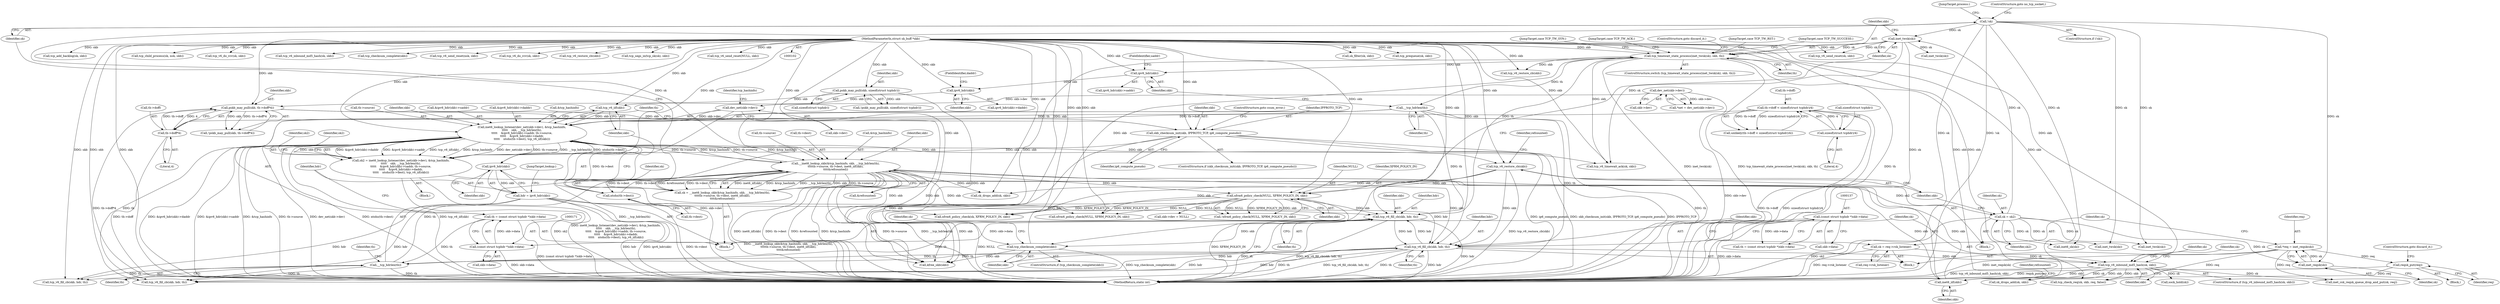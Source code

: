 digraph "0_linux_ac6e780070e30e4c35bd395acfe9191e6268bdd3_1@pointer" {
"1000240" [label="(Call,reqsk_put(req))"];
"1000218" [label="(Call,*req = inet_reqsk(sk))"];
"1000220" [label="(Call,inet_reqsk(sk))"];
"1000199" [label="(Call,!sk)"];
"1000180" [label="(Call,sk = __inet6_lookup_skb(&tcp_hashinfo, skb, __tcp_hdrlen(th),\n\t\t\t\tth->source, th->dest, inet6_iif(skb),\n\t\t\t\t&refcounted))"];
"1000182" [label="(Call,__inet6_lookup_skb(&tcp_hashinfo, skb, __tcp_hdrlen(th),\n\t\t\t\tth->source, th->dest, inet6_iif(skb),\n\t\t\t\t&refcounted))"];
"1000478" [label="(Call,inet6_lookup_listener(dev_net(skb->dev), &tcp_hashinfo,\n\t\t\t\t\t    skb, __tcp_hdrlen(th),\n\t\t\t\t\t    &ipv6_hdr(skb)->saddr, th->source,\n\t\t\t\t\t    &ipv6_hdr(skb)->daddr,\n\t\t\t\t\t    ntohs(th->dest), tcp_v6_iif(skb)))"];
"1000479" [label="(Call,dev_net(skb->dev))"];
"1000113" [label="(Call,dev_net(skb->dev))"];
"1000505" [label="(Call,tcp_v6_iif(skb))"];
"1000498" [label="(Call,ipv6_hdr(skb))"];
"1000490" [label="(Call,ipv6_hdr(skb))"];
"1000467" [label="(Call,tcp_timewait_state_process(inet_twsk(sk), skb, th))"];
"1000468" [label="(Call,inet_twsk(sk))"];
"1000517" [label="(Call,sk = sk2)"];
"1000476" [label="(Call,sk2 = inet6_lookup_listener(dev_net(skb->dev), &tcp_hashinfo,\n\t\t\t\t\t    skb, __tcp_hdrlen(th),\n\t\t\t\t\t    &ipv6_hdr(skb)->saddr, th->source,\n\t\t\t\t\t    &ipv6_hdr(skb)->daddr,\n\t\t\t\t\t    ntohs(th->dest), tcp_v6_iif(skb)))"];
"1000459" [label="(Call,tcp_checksum_complete(skb))"];
"1000454" [label="(Call,tcp_v6_fill_cb(skb, hdr, th))"];
"1000445" [label="(Call,xfrm6_policy_check(NULL, XFRM_POLICY_IN, skb))"];
"1000520" [label="(Call,tcp_v6_restore_cb(skb))"];
"1000103" [label="(MethodParameterIn,struct sk_buff *skb)"];
"1000175" [label="(Call,hdr = ipv6_hdr(skb))"];
"1000177" [label="(Call,ipv6_hdr(skb))"];
"1000163" [label="(Call,skb_checksum_init(skb, IPPROTO_TCP, ip6_compute_pseudo))"];
"1000154" [label="(Call,pskb_may_pull(skb, th->doff*4))"];
"1000129" [label="(Call,pskb_may_pull(skb, sizeof(struct tcphdr)))"];
"1000156" [label="(Call,th->doff*4)"];
"1000143" [label="(Call,th->doff < sizeof(struct tcphdr)/4)"];
"1000147" [label="(Call,sizeof(struct tcphdr)/4)"];
"1000228" [label="(Call,tcp_v6_fill_cb(skb, hdr, th))"];
"1000186" [label="(Call,__tcp_hdrlen(th))"];
"1000168" [label="(Call,th = (const struct tcphdr *)skb->data)"];
"1000170" [label="(Call,(const struct tcphdr *)skb->data)"];
"1000136" [label="(Call,(const struct tcphdr *)skb->data)"];
"1000486" [label="(Call,__tcp_hdrlen(th))"];
"1000501" [label="(Call,ntohs(th->dest))"];
"1000194" [label="(Call,inet6_iif(skb))"];
"1000233" [label="(Call,tcp_v6_inbound_md5_hash(sk, skb))"];
"1000223" [label="(Call,sk = req->rsk_listener)"];
"1000177" [label="(Call,ipv6_hdr(skb))"];
"1000241" [label="(Identifier,req)"];
"1000231" [label="(Identifier,th)"];
"1000541" [label="(JumpTarget,case TCP_TW_SUCCESS:)"];
"1000498" [label="(Call,ipv6_hdr(skb))"];
"1000229" [label="(Identifier,skb)"];
"1000114" [label="(Call,skb->dev)"];
"1000321" [label="(Call,tcp_v6_fill_cb(skb, hdr, th))"];
"1000200" [label="(Identifier,sk)"];
"1000170" [label="(Call,(const struct tcphdr *)skb->data)"];
"1000500" [label="(FieldIdentifier,daddr)"];
"1000147" [label="(Call,sizeof(struct tcphdr)/4)"];
"1000262" [label="(Call,tcp_check_req(sk, skb, req, false))"];
"1000484" [label="(Identifier,tcp_hashinfo)"];
"1000225" [label="(Call,req->rsk_listener)"];
"1000489" [label="(Call,ipv6_hdr(skb)->saddr)"];
"1000491" [label="(Identifier,skb)"];
"1000543" [label="(MethodReturn,static int)"];
"1000486" [label="(Call,__tcp_hdrlen(th))"];
"1000521" [label="(Identifier,skb)"];
"1000331" [label="(Call,sk_filter(sk, skb))"];
"1000487" [label="(Identifier,th)"];
"1000463" [label="(Call,inet_twsk(sk))"];
"1000499" [label="(Identifier,skb)"];
"1000178" [label="(Identifier,skb)"];
"1000199" [label="(Call,!sk)"];
"1000518" [label="(Identifier,sk)"];
"1000129" [label="(Call,pskb_may_pull(skb, sizeof(struct tcphdr)))"];
"1000188" [label="(Call,th->source)"];
"1000455" [label="(Identifier,skb)"];
"1000157" [label="(Call,th->doff)"];
"1000228" [label="(Call,tcp_v6_fill_cb(skb, hdr, th))"];
"1000134" [label="(Call,th = (const struct tcphdr *)skb->data)"];
"1000234" [label="(Identifier,sk)"];
"1000478" [label="(Call,inet6_lookup_listener(dev_net(skb->dev), &tcp_hashinfo,\n\t\t\t\t\t    skb, __tcp_hdrlen(th),\n\t\t\t\t\t    &ipv6_hdr(skb)->saddr, th->source,\n\t\t\t\t\t    &ipv6_hdr(skb)->daddr,\n\t\t\t\t\t    ntohs(th->dest), tcp_v6_iif(skb)))"];
"1000371" [label="(Call,tcp_prequeue(sk, skb))"];
"1000316" [label="(Call,xfrm6_policy_check(sk, XFRM_POLICY_IN, skb))"];
"1000381" [label="(Call,tcp_add_backlog(sk, skb))"];
"1000219" [label="(Identifier,req)"];
"1000445" [label="(Call,xfrm6_policy_check(NULL, XFRM_POLICY_IN, skb))"];
"1000242" [label="(ControlStructure,goto discard_it;)"];
"1000176" [label="(Identifier,hdr)"];
"1000230" [label="(Identifier,hdr)"];
"1000505" [label="(Call,tcp_v6_iif(skb))"];
"1000195" [label="(Identifier,skb)"];
"1000179" [label="(JumpTarget,lookup:)"];
"1000474" [label="(Block,)"];
"1000180" [label="(Call,sk = __inet6_lookup_skb(&tcp_hashinfo, skb, __tcp_hdrlen(th),\n\t\t\t\tth->source, th->dest, inet6_iif(skb),\n\t\t\t\t&refcounted))"];
"1000144" [label="(Call,th->doff)"];
"1000446" [label="(Identifier,NULL)"];
"1000501" [label="(Call,ntohs(th->dest))"];
"1000508" [label="(Identifier,sk2)"];
"1000128" [label="(Call,!pskb_may_pull(skb, sizeof(struct tcphdr)))"];
"1000451" [label="(Call,inet_twsk(sk))"];
"1000407" [label="(Call,tcp_v6_fill_cb(skb, hdr, th))"];
"1000434" [label="(Call,sk_drops_add(sk, skb))"];
"1000519" [label="(Identifier,sk2)"];
"1000479" [label="(Call,dev_net(skb->dev))"];
"1000509" [label="(Block,)"];
"1000466" [label="(ControlStructure,switch (tcp_timewait_state_process(inet_twsk(sk), skb, th)))"];
"1000470" [label="(Identifier,skb)"];
"1000335" [label="(Call,skb->dev = NULL)"];
"1000131" [label="(Call,sizeof(struct tcphdr))"];
"1000476" [label="(Call,sk2 = inet6_lookup_listener(dev_net(skb->dev), &tcp_hashinfo,\n\t\t\t\t\t    skb, __tcp_hdrlen(th),\n\t\t\t\t\t    &ipv6_hdr(skb)->saddr, th->source,\n\t\t\t\t\t    &ipv6_hdr(skb)->daddr,\n\t\t\t\t\t    ntohs(th->dest), tcp_v6_iif(skb)))"];
"1000429" [label="(Call,kfree_skb(skb))"];
"1000459" [label="(Call,tcp_checksum_complete(skb))"];
"1000138" [label="(Call,skb->data)"];
"1000469" [label="(Identifier,sk)"];
"1000473" [label="(JumpTarget,case TCP_TW_SYN:)"];
"1000162" [label="(ControlStructure,if (skb_checksum_init(skb, IPPROTO_TCP, ip6_compute_pseudo)))"];
"1000202" [label="(JumpTarget,process:)"];
"1000490" [label="(Call,ipv6_hdr(skb))"];
"1000143" [label="(Call,th->doff < sizeof(struct tcphdr)/4)"];
"1000216" [label="(Block,)"];
"1000130" [label="(Identifier,skb)"];
"1000285" [label="(Call,tcp_child_process(sk, nsk, skb))"];
"1000247" [label="(Identifier,sk)"];
"1000526" [label="(JumpTarget,case TCP_TW_ACK:)"];
"1000238" [label="(Identifier,sk)"];
"1000175" [label="(Call,hdr = ipv6_hdr(skb))"];
"1000376" [label="(Call,tcp_v6_do_rcv(sk, skb))"];
"1000460" [label="(Identifier,skb)"];
"1000172" [label="(Call,skb->data)"];
"1000532" [label="(Call,tcp_v6_restore_cb(skb))"];
"1000191" [label="(Call,th->dest)"];
"1000232" [label="(ControlStructure,if (tcp_v6_inbound_md5_hash(sk, skb)))"];
"1000183" [label="(Call,&tcp_hashinfo)"];
"1000251" [label="(Call,inet_csk_reqsk_queue_drop_and_put(sk, req))"];
"1000148" [label="(Call,sizeof(struct tcphdr))"];
"1000233" [label="(Call,tcp_v6_inbound_md5_hash(sk, skb))"];
"1000493" [label="(Call,th->source)"];
"1000457" [label="(Identifier,th)"];
"1000480" [label="(Call,skb->dev)"];
"1000542" [label="(ControlStructure,goto discard_it;)"];
"1000458" [label="(ControlStructure,if (tcp_checksum_complete(skb)))"];
"1000456" [label="(Identifier,hdr)"];
"1000444" [label="(Call,!xfrm6_policy_check(NULL, XFRM_POLICY_IN, skb))"];
"1000520" [label="(Call,tcp_v6_restore_cb(skb))"];
"1000198" [label="(ControlStructure,if (!sk))"];
"1000154" [label="(Call,pskb_may_pull(skb, th->doff*4))"];
"1000186" [label="(Call,__tcp_hdrlen(th))"];
"1000103" [label="(MethodParameterIn,struct sk_buff *skb)"];
"1000306" [label="(Call,inet6_sk(sk))"];
"1000326" [label="(Call,tcp_v6_inbound_md5_hash(sk, skb))"];
"1000454" [label="(Call,tcp_v6_fill_cb(skb, hdr, th))"];
"1000523" [label="(Identifier,refcounted)"];
"1000492" [label="(FieldIdentifier,saddr)"];
"1000167" [label="(ControlStructure,goto csum_error;)"];
"1000153" [label="(Call,!pskb_may_pull(skb, th->doff*4))"];
"1000185" [label="(Identifier,skb)"];
"1000412" [label="(Call,tcp_checksum_complete(skb))"];
"1000155" [label="(Identifier,skb)"];
"1000220" [label="(Call,inet_reqsk(sk))"];
"1000497" [label="(Call,ipv6_hdr(skb)->daddr)"];
"1000201" [label="(ControlStructure,goto no_tcp_socket;)"];
"1000189" [label="(Identifier,th)"];
"1000168" [label="(Call,th = (const struct tcphdr *)skb->data)"];
"1000182" [label="(Call,__inet6_lookup_skb(&tcp_hashinfo, skb, __tcp_hdrlen(th),\n\t\t\t\tth->source, th->dest, inet6_iif(skb),\n\t\t\t\t&refcounted))"];
"1000290" [label="(Call,tcp_v6_send_reset(nsk, skb))"];
"1000349" [label="(Call,tcp_v6_do_rcv(sk, skb))"];
"1000165" [label="(Identifier,IPPROTO_TCP)"];
"1000531" [label="(JumpTarget,case TCP_TW_RST:)"];
"1000281" [label="(Call,tcp_v6_restore_cb(skb))"];
"1000197" [label="(Identifier,refcounted)"];
"1000164" [label="(Identifier,skb)"];
"1000357" [label="(Call,tcp_segs_in(tcp_sk(sk), skb))"];
"1000223" [label="(Call,sk = req->rsk_listener)"];
"1000237" [label="(Call,sk_drops_add(sk, skb))"];
"1000169" [label="(Identifier,th)"];
"1000113" [label="(Call,dev_net(skb->dev))"];
"1000235" [label="(Identifier,skb)"];
"1000513" [label="(Call,inet_twsk(sk))"];
"1000194" [label="(Call,inet6_iif(skb))"];
"1000218" [label="(Call,*req = inet_reqsk(sk))"];
"1000485" [label="(Identifier,skb)"];
"1000166" [label="(Identifier,ip6_compute_pseudo)"];
"1000111" [label="(Call,*net = dev_net(skb->dev))"];
"1000448" [label="(Identifier,skb)"];
"1000160" [label="(Literal,4)"];
"1000488" [label="(Call,&ipv6_hdr(skb)->saddr)"];
"1000187" [label="(Identifier,th)"];
"1000496" [label="(Call,&ipv6_hdr(skb)->daddr)"];
"1000464" [label="(Identifier,sk)"];
"1000527" [label="(Call,tcp_v6_timewait_ack(sk, skb))"];
"1000471" [label="(Identifier,th)"];
"1000502" [label="(Call,th->dest)"];
"1000517" [label="(Call,sk = sk2)"];
"1000224" [label="(Identifier,sk)"];
"1000221" [label="(Identifier,sk)"];
"1000468" [label="(Call,inet_twsk(sk))"];
"1000425" [label="(Call,tcp_v6_send_reset(NULL, skb))"];
"1000447" [label="(Identifier,XFRM_POLICY_IN)"];
"1000181" [label="(Identifier,sk)"];
"1000150" [label="(Literal,4)"];
"1000136" [label="(Call,(const struct tcphdr *)skb->data)"];
"1000506" [label="(Identifier,skb)"];
"1000236" [label="(Block,)"];
"1000477" [label="(Identifier,sk2)"];
"1000240" [label="(Call,reqsk_put(req))"];
"1000467" [label="(Call,tcp_timewait_state_process(inet_twsk(sk), skb, th))"];
"1000402" [label="(Call,xfrm6_policy_check(NULL, XFRM_POLICY_IN, skb))"];
"1000483" [label="(Call,&tcp_hashinfo)"];
"1000142" [label="(Call,unlikely(th->doff < sizeof(struct tcphdr)/4))"];
"1000104" [label="(Block,)"];
"1000156" [label="(Call,th->doff*4)"];
"1000196" [label="(Call,&refcounted)"];
"1000534" [label="(Call,tcp_v6_send_reset(sk, skb))"];
"1000255" [label="(Call,sock_hold(sk))"];
"1000163" [label="(Call,skb_checksum_init(skb, IPPROTO_TCP, ip6_compute_pseudo))"];
"1000240" -> "1000236"  [label="AST: "];
"1000240" -> "1000241"  [label="CFG: "];
"1000241" -> "1000240"  [label="AST: "];
"1000242" -> "1000240"  [label="CFG: "];
"1000240" -> "1000543"  [label="DDG: reqsk_put(req)"];
"1000240" -> "1000543"  [label="DDG: req"];
"1000218" -> "1000240"  [label="DDG: req"];
"1000218" -> "1000216"  [label="AST: "];
"1000218" -> "1000220"  [label="CFG: "];
"1000219" -> "1000218"  [label="AST: "];
"1000220" -> "1000218"  [label="AST: "];
"1000224" -> "1000218"  [label="CFG: "];
"1000218" -> "1000543"  [label="DDG: inet_reqsk(sk)"];
"1000220" -> "1000218"  [label="DDG: sk"];
"1000218" -> "1000251"  [label="DDG: req"];
"1000218" -> "1000262"  [label="DDG: req"];
"1000220" -> "1000221"  [label="CFG: "];
"1000221" -> "1000220"  [label="AST: "];
"1000199" -> "1000220"  [label="DDG: sk"];
"1000517" -> "1000220"  [label="DDG: sk"];
"1000199" -> "1000198"  [label="AST: "];
"1000199" -> "1000200"  [label="CFG: "];
"1000200" -> "1000199"  [label="AST: "];
"1000201" -> "1000199"  [label="CFG: "];
"1000202" -> "1000199"  [label="CFG: "];
"1000199" -> "1000543"  [label="DDG: sk"];
"1000199" -> "1000543"  [label="DDG: !sk"];
"1000180" -> "1000199"  [label="DDG: sk"];
"1000199" -> "1000306"  [label="DDG: sk"];
"1000199" -> "1000451"  [label="DDG: sk"];
"1000199" -> "1000463"  [label="DDG: sk"];
"1000199" -> "1000468"  [label="DDG: sk"];
"1000180" -> "1000104"  [label="AST: "];
"1000180" -> "1000182"  [label="CFG: "];
"1000181" -> "1000180"  [label="AST: "];
"1000182" -> "1000180"  [label="AST: "];
"1000200" -> "1000180"  [label="CFG: "];
"1000180" -> "1000543"  [label="DDG: __inet6_lookup_skb(&tcp_hashinfo, skb, __tcp_hdrlen(th),\n\t\t\t\tth->source, th->dest, inet6_iif(skb),\n\t\t\t\t&refcounted)"];
"1000182" -> "1000180"  [label="DDG: inet6_iif(skb)"];
"1000182" -> "1000180"  [label="DDG: &tcp_hashinfo"];
"1000182" -> "1000180"  [label="DDG: __tcp_hdrlen(th)"];
"1000182" -> "1000180"  [label="DDG: skb"];
"1000182" -> "1000180"  [label="DDG: th->source"];
"1000182" -> "1000180"  [label="DDG: th->dest"];
"1000182" -> "1000180"  [label="DDG: &refcounted"];
"1000182" -> "1000196"  [label="CFG: "];
"1000183" -> "1000182"  [label="AST: "];
"1000185" -> "1000182"  [label="AST: "];
"1000186" -> "1000182"  [label="AST: "];
"1000188" -> "1000182"  [label="AST: "];
"1000191" -> "1000182"  [label="AST: "];
"1000194" -> "1000182"  [label="AST: "];
"1000196" -> "1000182"  [label="AST: "];
"1000182" -> "1000543"  [label="DDG: th->source"];
"1000182" -> "1000543"  [label="DDG: __tcp_hdrlen(th)"];
"1000182" -> "1000543"  [label="DDG: inet6_iif(skb)"];
"1000182" -> "1000543"  [label="DDG: th->dest"];
"1000182" -> "1000543"  [label="DDG: &refcounted"];
"1000182" -> "1000543"  [label="DDG: &tcp_hashinfo"];
"1000478" -> "1000182"  [label="DDG: &tcp_hashinfo"];
"1000478" -> "1000182"  [label="DDG: th->source"];
"1000194" -> "1000182"  [label="DDG: skb"];
"1000103" -> "1000182"  [label="DDG: skb"];
"1000186" -> "1000182"  [label="DDG: th"];
"1000501" -> "1000182"  [label="DDG: th->dest"];
"1000182" -> "1000228"  [label="DDG: skb"];
"1000182" -> "1000316"  [label="DDG: skb"];
"1000182" -> "1000402"  [label="DDG: skb"];
"1000182" -> "1000434"  [label="DDG: skb"];
"1000182" -> "1000445"  [label="DDG: skb"];
"1000182" -> "1000478"  [label="DDG: &tcp_hashinfo"];
"1000182" -> "1000478"  [label="DDG: th->source"];
"1000182" -> "1000501"  [label="DDG: th->dest"];
"1000478" -> "1000476"  [label="AST: "];
"1000478" -> "1000505"  [label="CFG: "];
"1000479" -> "1000478"  [label="AST: "];
"1000483" -> "1000478"  [label="AST: "];
"1000485" -> "1000478"  [label="AST: "];
"1000486" -> "1000478"  [label="AST: "];
"1000488" -> "1000478"  [label="AST: "];
"1000493" -> "1000478"  [label="AST: "];
"1000496" -> "1000478"  [label="AST: "];
"1000501" -> "1000478"  [label="AST: "];
"1000505" -> "1000478"  [label="AST: "];
"1000476" -> "1000478"  [label="CFG: "];
"1000478" -> "1000543"  [label="DDG: __tcp_hdrlen(th)"];
"1000478" -> "1000543"  [label="DDG: &ipv6_hdr(skb)->daddr"];
"1000478" -> "1000543"  [label="DDG: &ipv6_hdr(skb)->saddr"];
"1000478" -> "1000543"  [label="DDG: &tcp_hashinfo"];
"1000478" -> "1000543"  [label="DDG: th->source"];
"1000478" -> "1000543"  [label="DDG: dev_net(skb->dev)"];
"1000478" -> "1000543"  [label="DDG: ntohs(th->dest)"];
"1000478" -> "1000543"  [label="DDG: tcp_v6_iif(skb)"];
"1000478" -> "1000476"  [label="DDG: &ipv6_hdr(skb)->daddr"];
"1000478" -> "1000476"  [label="DDG: &ipv6_hdr(skb)->saddr"];
"1000478" -> "1000476"  [label="DDG: tcp_v6_iif(skb)"];
"1000478" -> "1000476"  [label="DDG: &tcp_hashinfo"];
"1000478" -> "1000476"  [label="DDG: dev_net(skb->dev)"];
"1000478" -> "1000476"  [label="DDG: th->source"];
"1000478" -> "1000476"  [label="DDG: __tcp_hdrlen(th)"];
"1000478" -> "1000476"  [label="DDG: ntohs(th->dest)"];
"1000478" -> "1000476"  [label="DDG: skb"];
"1000479" -> "1000478"  [label="DDG: skb->dev"];
"1000505" -> "1000478"  [label="DDG: skb"];
"1000103" -> "1000478"  [label="DDG: skb"];
"1000486" -> "1000478"  [label="DDG: th"];
"1000501" -> "1000478"  [label="DDG: th->dest"];
"1000478" -> "1000520"  [label="DDG: skb"];
"1000478" -> "1000527"  [label="DDG: skb"];
"1000479" -> "1000480"  [label="CFG: "];
"1000480" -> "1000479"  [label="AST: "];
"1000484" -> "1000479"  [label="CFG: "];
"1000479" -> "1000543"  [label="DDG: skb->dev"];
"1000113" -> "1000479"  [label="DDG: skb->dev"];
"1000113" -> "1000111"  [label="AST: "];
"1000113" -> "1000114"  [label="CFG: "];
"1000114" -> "1000113"  [label="AST: "];
"1000111" -> "1000113"  [label="CFG: "];
"1000113" -> "1000543"  [label="DDG: skb->dev"];
"1000113" -> "1000111"  [label="DDG: skb->dev"];
"1000505" -> "1000506"  [label="CFG: "];
"1000506" -> "1000505"  [label="AST: "];
"1000498" -> "1000505"  [label="DDG: skb"];
"1000103" -> "1000505"  [label="DDG: skb"];
"1000498" -> "1000497"  [label="AST: "];
"1000498" -> "1000499"  [label="CFG: "];
"1000499" -> "1000498"  [label="AST: "];
"1000500" -> "1000498"  [label="CFG: "];
"1000490" -> "1000498"  [label="DDG: skb"];
"1000103" -> "1000498"  [label="DDG: skb"];
"1000490" -> "1000489"  [label="AST: "];
"1000490" -> "1000491"  [label="CFG: "];
"1000491" -> "1000490"  [label="AST: "];
"1000492" -> "1000490"  [label="CFG: "];
"1000467" -> "1000490"  [label="DDG: skb"];
"1000103" -> "1000490"  [label="DDG: skb"];
"1000467" -> "1000466"  [label="AST: "];
"1000467" -> "1000471"  [label="CFG: "];
"1000468" -> "1000467"  [label="AST: "];
"1000470" -> "1000467"  [label="AST: "];
"1000471" -> "1000467"  [label="AST: "];
"1000473" -> "1000467"  [label="CFG: "];
"1000526" -> "1000467"  [label="CFG: "];
"1000531" -> "1000467"  [label="CFG: "];
"1000541" -> "1000467"  [label="CFG: "];
"1000542" -> "1000467"  [label="CFG: "];
"1000467" -> "1000543"  [label="DDG: inet_twsk(sk)"];
"1000467" -> "1000543"  [label="DDG: tcp_timewait_state_process(inet_twsk(sk), skb, th)"];
"1000467" -> "1000543"  [label="DDG: th"];
"1000467" -> "1000429"  [label="DDG: skb"];
"1000468" -> "1000467"  [label="DDG: sk"];
"1000459" -> "1000467"  [label="DDG: skb"];
"1000103" -> "1000467"  [label="DDG: skb"];
"1000454" -> "1000467"  [label="DDG: th"];
"1000467" -> "1000486"  [label="DDG: th"];
"1000467" -> "1000527"  [label="DDG: skb"];
"1000467" -> "1000532"  [label="DDG: skb"];
"1000468" -> "1000469"  [label="CFG: "];
"1000469" -> "1000468"  [label="AST: "];
"1000470" -> "1000468"  [label="CFG: "];
"1000468" -> "1000543"  [label="DDG: sk"];
"1000517" -> "1000468"  [label="DDG: sk"];
"1000468" -> "1000513"  [label="DDG: sk"];
"1000468" -> "1000527"  [label="DDG: sk"];
"1000468" -> "1000534"  [label="DDG: sk"];
"1000517" -> "1000509"  [label="AST: "];
"1000517" -> "1000519"  [label="CFG: "];
"1000518" -> "1000517"  [label="AST: "];
"1000519" -> "1000517"  [label="AST: "];
"1000521" -> "1000517"  [label="CFG: "];
"1000517" -> "1000543"  [label="DDG: sk2"];
"1000517" -> "1000306"  [label="DDG: sk"];
"1000517" -> "1000451"  [label="DDG: sk"];
"1000517" -> "1000463"  [label="DDG: sk"];
"1000476" -> "1000517"  [label="DDG: sk2"];
"1000476" -> "1000474"  [label="AST: "];
"1000477" -> "1000476"  [label="AST: "];
"1000508" -> "1000476"  [label="CFG: "];
"1000476" -> "1000543"  [label="DDG: sk2"];
"1000476" -> "1000543"  [label="DDG: inet6_lookup_listener(dev_net(skb->dev), &tcp_hashinfo,\n\t\t\t\t\t    skb, __tcp_hdrlen(th),\n\t\t\t\t\t    &ipv6_hdr(skb)->saddr, th->source,\n\t\t\t\t\t    &ipv6_hdr(skb)->daddr,\n\t\t\t\t\t    ntohs(th->dest), tcp_v6_iif(skb))"];
"1000459" -> "1000458"  [label="AST: "];
"1000459" -> "1000460"  [label="CFG: "];
"1000460" -> "1000459"  [label="AST: "];
"1000464" -> "1000459"  [label="CFG: "];
"1000469" -> "1000459"  [label="CFG: "];
"1000459" -> "1000543"  [label="DDG: tcp_checksum_complete(skb)"];
"1000459" -> "1000429"  [label="DDG: skb"];
"1000454" -> "1000459"  [label="DDG: skb"];
"1000103" -> "1000459"  [label="DDG: skb"];
"1000454" -> "1000104"  [label="AST: "];
"1000454" -> "1000457"  [label="CFG: "];
"1000455" -> "1000454"  [label="AST: "];
"1000456" -> "1000454"  [label="AST: "];
"1000457" -> "1000454"  [label="AST: "];
"1000460" -> "1000454"  [label="CFG: "];
"1000454" -> "1000543"  [label="DDG: th"];
"1000454" -> "1000543"  [label="DDG: tcp_v6_fill_cb(skb, hdr, th)"];
"1000454" -> "1000543"  [label="DDG: hdr"];
"1000454" -> "1000228"  [label="DDG: hdr"];
"1000454" -> "1000321"  [label="DDG: hdr"];
"1000445" -> "1000454"  [label="DDG: skb"];
"1000103" -> "1000454"  [label="DDG: skb"];
"1000175" -> "1000454"  [label="DDG: hdr"];
"1000228" -> "1000454"  [label="DDG: hdr"];
"1000186" -> "1000454"  [label="DDG: th"];
"1000486" -> "1000454"  [label="DDG: th"];
"1000445" -> "1000444"  [label="AST: "];
"1000445" -> "1000448"  [label="CFG: "];
"1000446" -> "1000445"  [label="AST: "];
"1000447" -> "1000445"  [label="AST: "];
"1000448" -> "1000445"  [label="AST: "];
"1000444" -> "1000445"  [label="CFG: "];
"1000445" -> "1000543"  [label="DDG: XFRM_POLICY_IN"];
"1000445" -> "1000543"  [label="DDG: NULL"];
"1000445" -> "1000316"  [label="DDG: XFRM_POLICY_IN"];
"1000445" -> "1000335"  [label="DDG: NULL"];
"1000445" -> "1000402"  [label="DDG: NULL"];
"1000445" -> "1000402"  [label="DDG: XFRM_POLICY_IN"];
"1000445" -> "1000429"  [label="DDG: skb"];
"1000445" -> "1000444"  [label="DDG: NULL"];
"1000445" -> "1000444"  [label="DDG: XFRM_POLICY_IN"];
"1000445" -> "1000444"  [label="DDG: skb"];
"1000520" -> "1000445"  [label="DDG: skb"];
"1000103" -> "1000445"  [label="DDG: skb"];
"1000520" -> "1000509"  [label="AST: "];
"1000520" -> "1000521"  [label="CFG: "];
"1000521" -> "1000520"  [label="AST: "];
"1000523" -> "1000520"  [label="CFG: "];
"1000520" -> "1000543"  [label="DDG: tcp_v6_restore_cb(skb)"];
"1000520" -> "1000228"  [label="DDG: skb"];
"1000520" -> "1000316"  [label="DDG: skb"];
"1000520" -> "1000434"  [label="DDG: skb"];
"1000103" -> "1000520"  [label="DDG: skb"];
"1000103" -> "1000102"  [label="AST: "];
"1000103" -> "1000543"  [label="DDG: skb"];
"1000103" -> "1000129"  [label="DDG: skb"];
"1000103" -> "1000154"  [label="DDG: skb"];
"1000103" -> "1000163"  [label="DDG: skb"];
"1000103" -> "1000177"  [label="DDG: skb"];
"1000103" -> "1000194"  [label="DDG: skb"];
"1000103" -> "1000228"  [label="DDG: skb"];
"1000103" -> "1000233"  [label="DDG: skb"];
"1000103" -> "1000237"  [label="DDG: skb"];
"1000103" -> "1000262"  [label="DDG: skb"];
"1000103" -> "1000281"  [label="DDG: skb"];
"1000103" -> "1000285"  [label="DDG: skb"];
"1000103" -> "1000290"  [label="DDG: skb"];
"1000103" -> "1000316"  [label="DDG: skb"];
"1000103" -> "1000321"  [label="DDG: skb"];
"1000103" -> "1000326"  [label="DDG: skb"];
"1000103" -> "1000331"  [label="DDG: skb"];
"1000103" -> "1000349"  [label="DDG: skb"];
"1000103" -> "1000357"  [label="DDG: skb"];
"1000103" -> "1000371"  [label="DDG: skb"];
"1000103" -> "1000376"  [label="DDG: skb"];
"1000103" -> "1000381"  [label="DDG: skb"];
"1000103" -> "1000402"  [label="DDG: skb"];
"1000103" -> "1000407"  [label="DDG: skb"];
"1000103" -> "1000412"  [label="DDG: skb"];
"1000103" -> "1000425"  [label="DDG: skb"];
"1000103" -> "1000429"  [label="DDG: skb"];
"1000103" -> "1000434"  [label="DDG: skb"];
"1000103" -> "1000527"  [label="DDG: skb"];
"1000103" -> "1000532"  [label="DDG: skb"];
"1000103" -> "1000534"  [label="DDG: skb"];
"1000175" -> "1000104"  [label="AST: "];
"1000175" -> "1000177"  [label="CFG: "];
"1000176" -> "1000175"  [label="AST: "];
"1000177" -> "1000175"  [label="AST: "];
"1000179" -> "1000175"  [label="CFG: "];
"1000175" -> "1000543"  [label="DDG: hdr"];
"1000175" -> "1000543"  [label="DDG: ipv6_hdr(skb)"];
"1000177" -> "1000175"  [label="DDG: skb"];
"1000175" -> "1000228"  [label="DDG: hdr"];
"1000175" -> "1000321"  [label="DDG: hdr"];
"1000175" -> "1000407"  [label="DDG: hdr"];
"1000177" -> "1000178"  [label="CFG: "];
"1000178" -> "1000177"  [label="AST: "];
"1000163" -> "1000177"  [label="DDG: skb"];
"1000177" -> "1000194"  [label="DDG: skb"];
"1000163" -> "1000162"  [label="AST: "];
"1000163" -> "1000166"  [label="CFG: "];
"1000164" -> "1000163"  [label="AST: "];
"1000165" -> "1000163"  [label="AST: "];
"1000166" -> "1000163"  [label="AST: "];
"1000167" -> "1000163"  [label="CFG: "];
"1000169" -> "1000163"  [label="CFG: "];
"1000163" -> "1000543"  [label="DDG: ip6_compute_pseudo"];
"1000163" -> "1000543"  [label="DDG: skb_checksum_init(skb, IPPROTO_TCP, ip6_compute_pseudo)"];
"1000163" -> "1000543"  [label="DDG: IPPROTO_TCP"];
"1000154" -> "1000163"  [label="DDG: skb"];
"1000163" -> "1000429"  [label="DDG: skb"];
"1000154" -> "1000153"  [label="AST: "];
"1000154" -> "1000156"  [label="CFG: "];
"1000155" -> "1000154"  [label="AST: "];
"1000156" -> "1000154"  [label="AST: "];
"1000153" -> "1000154"  [label="CFG: "];
"1000154" -> "1000543"  [label="DDG: th->doff*4"];
"1000154" -> "1000153"  [label="DDG: skb"];
"1000154" -> "1000153"  [label="DDG: th->doff*4"];
"1000129" -> "1000154"  [label="DDG: skb"];
"1000156" -> "1000154"  [label="DDG: th->doff"];
"1000156" -> "1000154"  [label="DDG: 4"];
"1000154" -> "1000429"  [label="DDG: skb"];
"1000129" -> "1000128"  [label="AST: "];
"1000129" -> "1000131"  [label="CFG: "];
"1000130" -> "1000129"  [label="AST: "];
"1000131" -> "1000129"  [label="AST: "];
"1000128" -> "1000129"  [label="CFG: "];
"1000129" -> "1000128"  [label="DDG: skb"];
"1000129" -> "1000429"  [label="DDG: skb"];
"1000156" -> "1000160"  [label="CFG: "];
"1000157" -> "1000156"  [label="AST: "];
"1000160" -> "1000156"  [label="AST: "];
"1000156" -> "1000543"  [label="DDG: th->doff"];
"1000143" -> "1000156"  [label="DDG: th->doff"];
"1000143" -> "1000142"  [label="AST: "];
"1000143" -> "1000147"  [label="CFG: "];
"1000144" -> "1000143"  [label="AST: "];
"1000147" -> "1000143"  [label="AST: "];
"1000142" -> "1000143"  [label="CFG: "];
"1000143" -> "1000543"  [label="DDG: th->doff"];
"1000143" -> "1000543"  [label="DDG: sizeof(struct tcphdr)/4"];
"1000143" -> "1000142"  [label="DDG: th->doff"];
"1000143" -> "1000142"  [label="DDG: sizeof(struct tcphdr)/4"];
"1000147" -> "1000143"  [label="DDG: 4"];
"1000147" -> "1000150"  [label="CFG: "];
"1000148" -> "1000147"  [label="AST: "];
"1000150" -> "1000147"  [label="AST: "];
"1000228" -> "1000216"  [label="AST: "];
"1000228" -> "1000231"  [label="CFG: "];
"1000229" -> "1000228"  [label="AST: "];
"1000230" -> "1000228"  [label="AST: "];
"1000231" -> "1000228"  [label="AST: "];
"1000234" -> "1000228"  [label="CFG: "];
"1000228" -> "1000543"  [label="DDG: tcp_v6_fill_cb(skb, hdr, th)"];
"1000228" -> "1000543"  [label="DDG: th"];
"1000228" -> "1000543"  [label="DDG: hdr"];
"1000228" -> "1000186"  [label="DDG: th"];
"1000186" -> "1000228"  [label="DDG: th"];
"1000486" -> "1000228"  [label="DDG: th"];
"1000228" -> "1000233"  [label="DDG: skb"];
"1000228" -> "1000321"  [label="DDG: hdr"];
"1000228" -> "1000321"  [label="DDG: th"];
"1000228" -> "1000407"  [label="DDG: hdr"];
"1000186" -> "1000187"  [label="CFG: "];
"1000187" -> "1000186"  [label="AST: "];
"1000189" -> "1000186"  [label="CFG: "];
"1000186" -> "1000543"  [label="DDG: th"];
"1000168" -> "1000186"  [label="DDG: th"];
"1000186" -> "1000321"  [label="DDG: th"];
"1000186" -> "1000407"  [label="DDG: th"];
"1000168" -> "1000104"  [label="AST: "];
"1000168" -> "1000170"  [label="CFG: "];
"1000169" -> "1000168"  [label="AST: "];
"1000170" -> "1000168"  [label="AST: "];
"1000176" -> "1000168"  [label="CFG: "];
"1000168" -> "1000543"  [label="DDG: (const struct tcphdr *)skb->data"];
"1000170" -> "1000168"  [label="DDG: skb->data"];
"1000170" -> "1000172"  [label="CFG: "];
"1000171" -> "1000170"  [label="AST: "];
"1000172" -> "1000170"  [label="AST: "];
"1000170" -> "1000543"  [label="DDG: skb->data"];
"1000136" -> "1000170"  [label="DDG: skb->data"];
"1000136" -> "1000134"  [label="AST: "];
"1000136" -> "1000138"  [label="CFG: "];
"1000137" -> "1000136"  [label="AST: "];
"1000138" -> "1000136"  [label="AST: "];
"1000134" -> "1000136"  [label="CFG: "];
"1000136" -> "1000543"  [label="DDG: skb->data"];
"1000136" -> "1000134"  [label="DDG: skb->data"];
"1000486" -> "1000487"  [label="CFG: "];
"1000487" -> "1000486"  [label="AST: "];
"1000491" -> "1000486"  [label="CFG: "];
"1000486" -> "1000543"  [label="DDG: th"];
"1000486" -> "1000321"  [label="DDG: th"];
"1000501" -> "1000502"  [label="CFG: "];
"1000502" -> "1000501"  [label="AST: "];
"1000506" -> "1000501"  [label="CFG: "];
"1000501" -> "1000543"  [label="DDG: th->dest"];
"1000194" -> "1000195"  [label="CFG: "];
"1000195" -> "1000194"  [label="AST: "];
"1000197" -> "1000194"  [label="CFG: "];
"1000233" -> "1000194"  [label="DDG: skb"];
"1000233" -> "1000232"  [label="AST: "];
"1000233" -> "1000235"  [label="CFG: "];
"1000234" -> "1000233"  [label="AST: "];
"1000235" -> "1000233"  [label="AST: "];
"1000238" -> "1000233"  [label="CFG: "];
"1000247" -> "1000233"  [label="CFG: "];
"1000233" -> "1000543"  [label="DDG: tcp_v6_inbound_md5_hash(sk, skb)"];
"1000223" -> "1000233"  [label="DDG: sk"];
"1000233" -> "1000237"  [label="DDG: sk"];
"1000233" -> "1000237"  [label="DDG: skb"];
"1000233" -> "1000251"  [label="DDG: sk"];
"1000233" -> "1000255"  [label="DDG: sk"];
"1000233" -> "1000262"  [label="DDG: skb"];
"1000223" -> "1000216"  [label="AST: "];
"1000223" -> "1000225"  [label="CFG: "];
"1000224" -> "1000223"  [label="AST: "];
"1000225" -> "1000223"  [label="AST: "];
"1000229" -> "1000223"  [label="CFG: "];
"1000223" -> "1000543"  [label="DDG: req->rsk_listener"];
}
